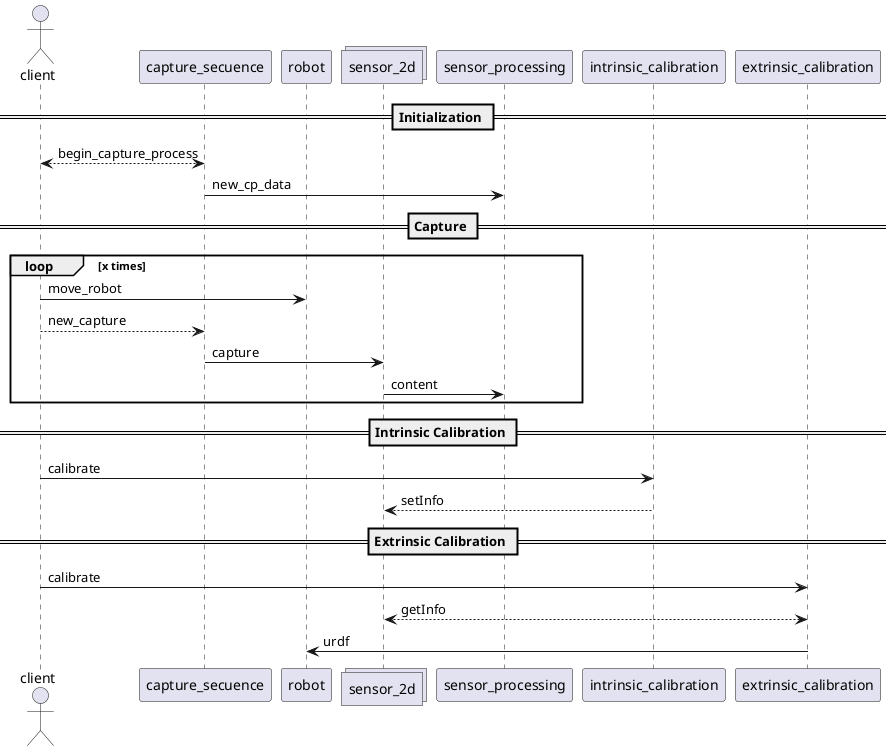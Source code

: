 @startuml
actor client as cli
participant capture_secuence as cs 
participant robot as ro
collections sensor_2d as sensors
participant sensor_processing as sp
participant intrinsic_calibration as ic
participant extrinsic_calibration as ec
== Initialization ==
cli <--> cs: begin_capture_process
cs->sp:new_cp_data
== Capture ==
loop x times
cli->ro: move_robot
cli-->cs: new_capture
cs->sensors:capture
sensors->sp:content
end
== Intrinsic Calibration ==
cli->ic:calibrate
ic-->sensors:setInfo
== Extrinsic Calibration ==
cli->ec:calibrate
ec<-->sensors:getInfo
ec->ro:urdf

@enduml
